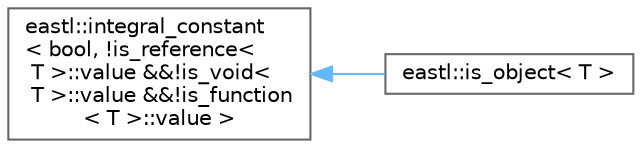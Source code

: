 digraph "类继承关系图"
{
 // LATEX_PDF_SIZE
  bgcolor="transparent";
  edge [fontname=Helvetica,fontsize=10,labelfontname=Helvetica,labelfontsize=10];
  node [fontname=Helvetica,fontsize=10,shape=box,height=0.2,width=0.4];
  rankdir="LR";
  Node0 [id="Node000000",label="eastl::integral_constant\l\< bool, !is_reference\<\l T \>::value &&!is_void\<\l T \>::value &&!is_function\l\< T \>::value \>",height=0.2,width=0.4,color="grey40", fillcolor="white", style="filled",URL="$structeastl_1_1integral__constant.html",tooltip=" "];
  Node0 -> Node1 [id="edge747_Node000000_Node000001",dir="back",color="steelblue1",style="solid",tooltip=" "];
  Node1 [id="Node000001",label="eastl::is_object\< T \>",height=0.2,width=0.4,color="grey40", fillcolor="white", style="filled",URL="$structeastl_1_1is__object.html",tooltip=" "];
}
